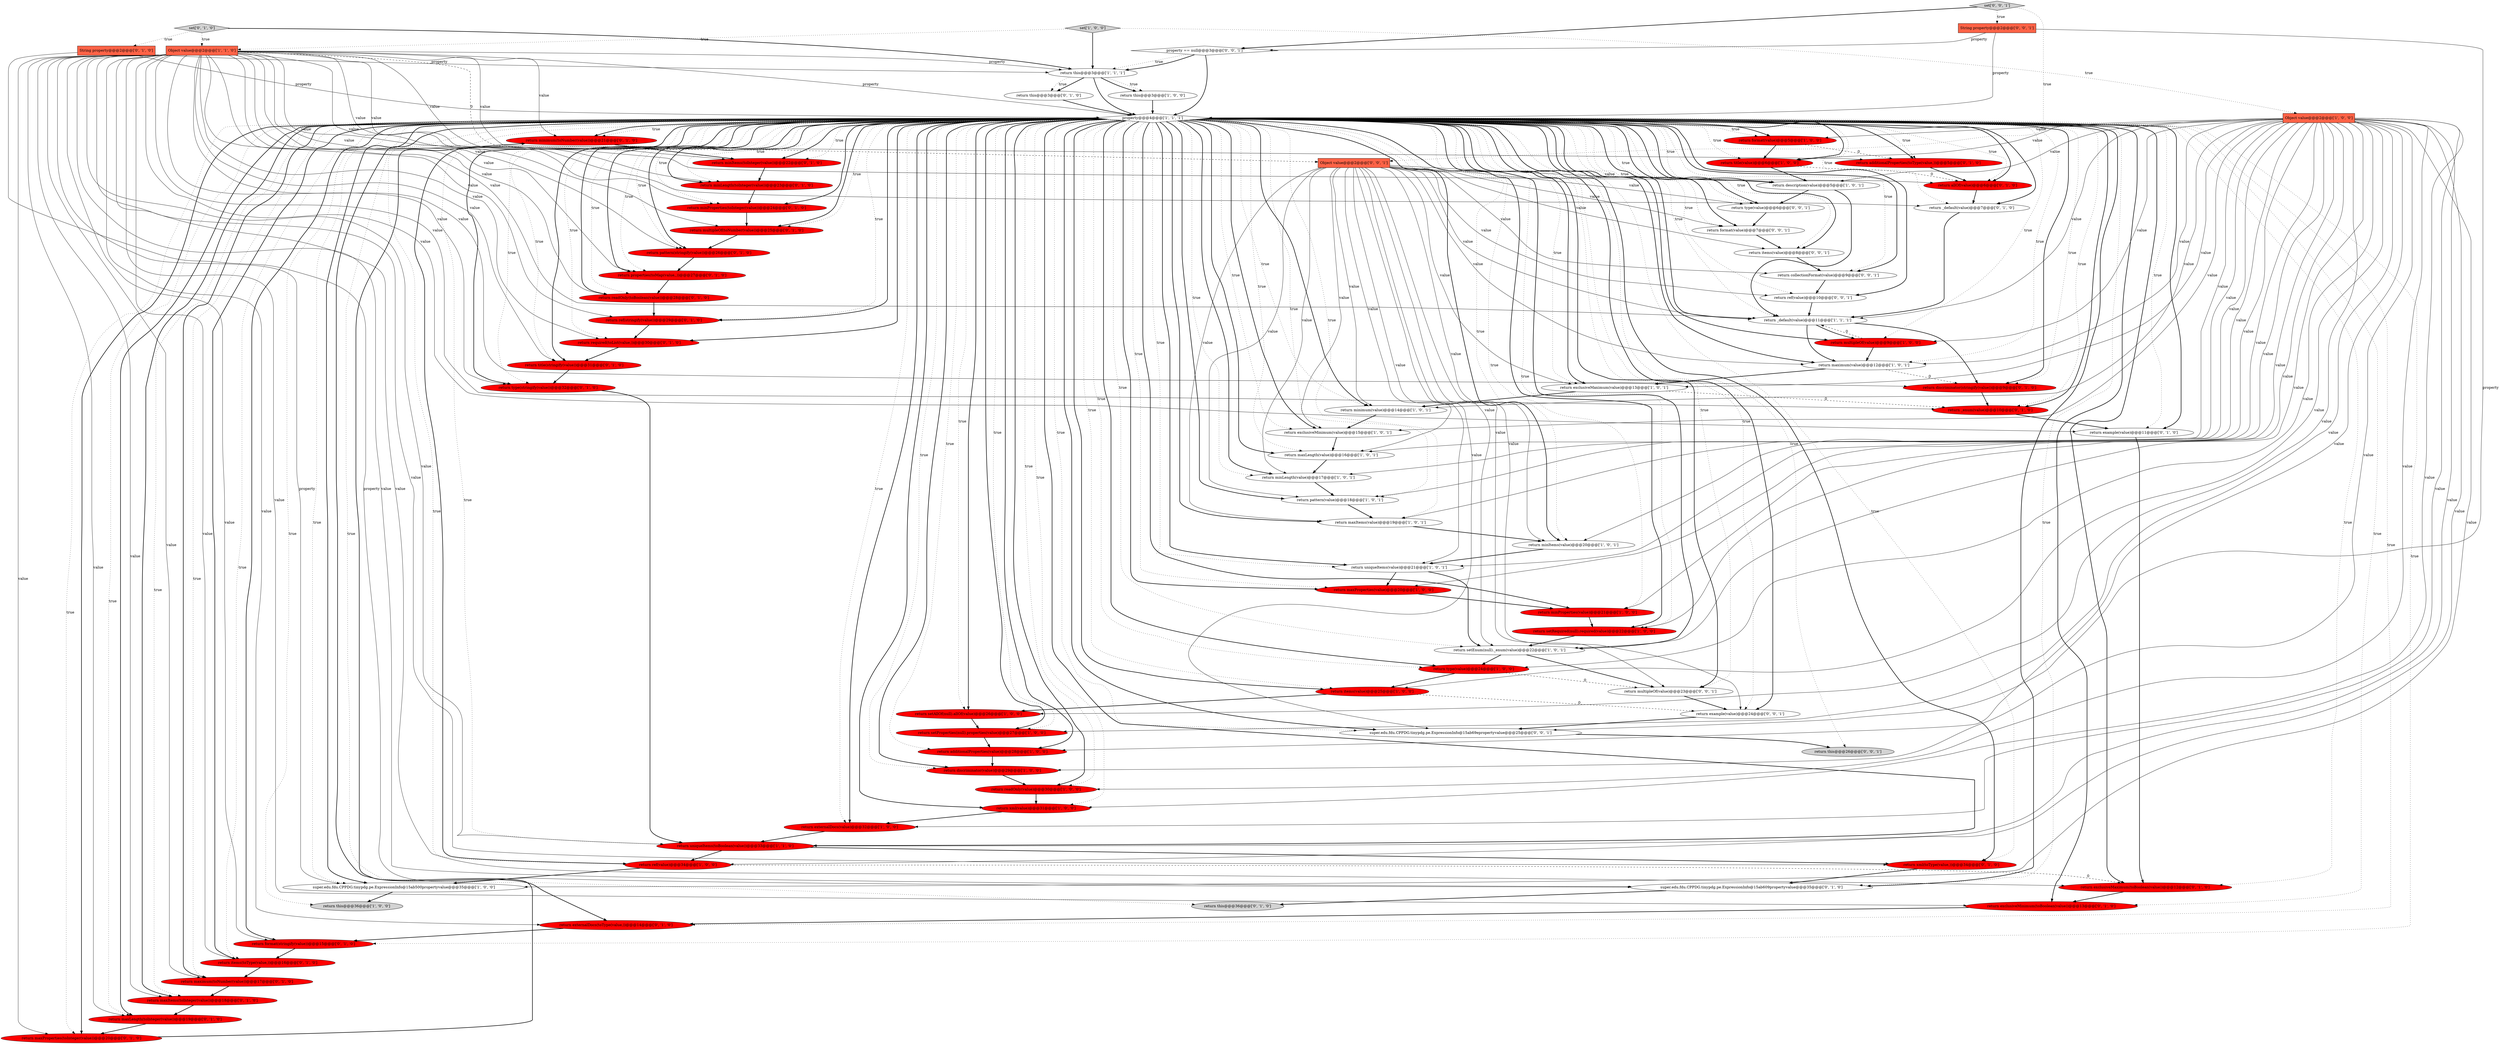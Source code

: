 digraph {
55 [style = filled, label = "return minimum(toNumber(value))@@@21@@@['0', '1', '0']", fillcolor = red, shape = ellipse image = "AAA1AAABBB2BBB"];
7 [style = filled, label = "return discriminator(value)@@@29@@@['1', '0', '0']", fillcolor = red, shape = ellipse image = "AAA1AAABBB1BBB"];
50 [style = filled, label = "return allOf(value)@@@6@@@['0', '1', '0']", fillcolor = red, shape = ellipse image = "AAA1AAABBB2BBB"];
66 [style = filled, label = "return example(value)@@@11@@@['0', '1', '0']", fillcolor = white, shape = ellipse image = "AAA0AAABBB2BBB"];
80 [style = filled, label = "set['0', '0', '1']", fillcolor = lightgray, shape = diamond image = "AAA0AAABBB3BBB"];
79 [style = filled, label = "property == null@@@3@@@['0', '0', '1']", fillcolor = white, shape = diamond image = "AAA0AAABBB3BBB"];
43 [style = filled, label = "return maxLength(toInteger(value))@@@19@@@['0', '1', '0']", fillcolor = red, shape = ellipse image = "AAA1AAABBB2BBB"];
81 [style = filled, label = "super.edu.fdu.CPPDG.tinypdg.pe.ExpressionInfo@15ab69epropertyvalue@@@25@@@['0', '0', '1']", fillcolor = white, shape = ellipse image = "AAA0AAABBB3BBB"];
78 [style = filled, label = "return ref(value)@@@10@@@['0', '0', '1']", fillcolor = white, shape = ellipse image = "AAA0AAABBB3BBB"];
75 [style = filled, label = "return format(value)@@@7@@@['0', '0', '1']", fillcolor = white, shape = ellipse image = "AAA0AAABBB3BBB"];
19 [style = filled, label = "return readOnly(value)@@@30@@@['1', '0', '0']", fillcolor = red, shape = ellipse image = "AAA1AAABBB1BBB"];
45 [style = filled, label = "return required(toList(value,))@@@30@@@['0', '1', '0']", fillcolor = red, shape = ellipse image = "AAA1AAABBB2BBB"];
5 [style = filled, label = "property@@@4@@@['1', '1', '1']", fillcolor = white, shape = diamond image = "AAA0AAABBB1BBB"];
54 [style = filled, label = "return xml(toType(value,))@@@34@@@['0', '1', '0']", fillcolor = red, shape = ellipse image = "AAA1AAABBB2BBB"];
58 [style = filled, label = "super.edu.fdu.CPPDG.tinypdg.pe.ExpressionInfo@15ab609propertyvalue@@@35@@@['0', '1', '0']", fillcolor = white, shape = ellipse image = "AAA0AAABBB2BBB"];
61 [style = filled, label = "return multipleOf(toNumber(value))@@@25@@@['0', '1', '0']", fillcolor = red, shape = ellipse image = "AAA1AAABBB2BBB"];
63 [style = filled, label = "return type(stringify(value))@@@32@@@['0', '1', '0']", fillcolor = red, shape = ellipse image = "AAA1AAABBB2BBB"];
70 [style = filled, label = "return minProperties(toInteger(value))@@@24@@@['0', '1', '0']", fillcolor = red, shape = ellipse image = "AAA1AAABBB2BBB"];
32 [style = filled, label = "return multipleOf(value)@@@9@@@['1', '0', '0']", fillcolor = red, shape = ellipse image = "AAA1AAABBB1BBB"];
64 [style = filled, label = "return maxItems(toInteger(value))@@@18@@@['0', '1', '0']", fillcolor = red, shape = ellipse image = "AAA1AAABBB2BBB"];
77 [style = filled, label = "return example(value)@@@24@@@['0', '0', '1']", fillcolor = white, shape = ellipse image = "AAA0AAABBB3BBB"];
83 [style = filled, label = "return this@@@26@@@['0', '0', '1']", fillcolor = lightgray, shape = ellipse image = "AAA0AAABBB3BBB"];
4 [style = filled, label = "Object value@@@2@@@['1', '0', '0']", fillcolor = tomato, shape = box image = "AAA0AAABBB1BBB"];
33 [style = filled, label = "return this@@@3@@@['1', '1', '1']", fillcolor = white, shape = ellipse image = "AAA0AAABBB1BBB"];
40 [style = filled, label = "return maximum(toNumber(value))@@@17@@@['0', '1', '0']", fillcolor = red, shape = ellipse image = "AAA1AAABBB2BBB"];
31 [style = filled, label = "return items(value)@@@25@@@['1', '0', '0']", fillcolor = red, shape = ellipse image = "AAA1AAABBB1BBB"];
12 [style = filled, label = "super.edu.fdu.CPPDG.tinypdg.pe.ExpressionInfo@15ab500propertyvalue@@@35@@@['1', '0', '0']", fillcolor = white, shape = ellipse image = "AAA0AAABBB1BBB"];
14 [style = filled, label = "return minLength(value)@@@17@@@['1', '0', '1']", fillcolor = white, shape = ellipse image = "AAA0AAABBB1BBB"];
49 [style = filled, label = "return readOnly(toBoolean(value))@@@28@@@['0', '1', '0']", fillcolor = red, shape = ellipse image = "AAA1AAABBB2BBB"];
76 [style = filled, label = "return multipleOf(value)@@@23@@@['0', '0', '1']", fillcolor = white, shape = ellipse image = "AAA0AAABBB3BBB"];
26 [style = filled, label = "return maximum(value)@@@12@@@['1', '0', '1']", fillcolor = white, shape = ellipse image = "AAA0AAABBB1BBB"];
36 [style = filled, label = "return _default(value)@@@11@@@['1', '1', '1']", fillcolor = white, shape = ellipse image = "AAA0AAABBB1BBB"];
10 [style = filled, label = "return additionalProperties(value)@@@28@@@['1', '0', '0']", fillcolor = red, shape = ellipse image = "AAA1AAABBB1BBB"];
18 [style = filled, label = "return maxItems(value)@@@19@@@['1', '0', '1']", fillcolor = white, shape = ellipse image = "AAA0AAABBB1BBB"];
16 [style = filled, label = "return format(value)@@@5@@@['1', '0', '0']", fillcolor = red, shape = ellipse image = "AAA1AAABBB1BBB"];
25 [style = filled, label = "return maxLength(value)@@@16@@@['1', '0', '1']", fillcolor = white, shape = ellipse image = "AAA0AAABBB1BBB"];
28 [style = filled, label = "return setEnum(null)._enum(value)@@@22@@@['1', '0', '1']", fillcolor = white, shape = ellipse image = "AAA0AAABBB1BBB"];
29 [style = filled, label = "return exclusiveMaximum(value)@@@13@@@['1', '0', '1']", fillcolor = white, shape = ellipse image = "AAA0AAABBB1BBB"];
71 [style = filled, label = "String property@@@2@@@['0', '0', '1']", fillcolor = tomato, shape = box image = "AAA0AAABBB3BBB"];
3 [style = filled, label = "return minProperties(value)@@@21@@@['1', '0', '0']", fillcolor = red, shape = ellipse image = "AAA1AAABBB1BBB"];
8 [style = filled, label = "return pattern(value)@@@18@@@['1', '0', '1']", fillcolor = white, shape = ellipse image = "AAA0AAABBB1BBB"];
48 [style = filled, label = "return maxProperties(toInteger(value))@@@20@@@['0', '1', '0']", fillcolor = red, shape = ellipse image = "AAA1AAABBB2BBB"];
82 [style = filled, label = "Object value@@@2@@@['0', '0', '1']", fillcolor = tomato, shape = box image = "AAA0AAABBB3BBB"];
52 [style = filled, label = "String property@@@2@@@['0', '1', '0']", fillcolor = tomato, shape = box image = "AAA0AAABBB2BBB"];
56 [style = filled, label = "return additionalProperties(toType(value,))@@@5@@@['0', '1', '0']", fillcolor = red, shape = ellipse image = "AAA1AAABBB2BBB"];
20 [style = filled, label = "return this@@@36@@@['1', '0', '0']", fillcolor = lightgray, shape = ellipse image = "AAA0AAABBB1BBB"];
67 [style = filled, label = "return externalDocs(toType(value,))@@@14@@@['0', '1', '0']", fillcolor = red, shape = ellipse image = "AAA1AAABBB2BBB"];
68 [style = filled, label = "return pattern(stringify(value))@@@26@@@['0', '1', '0']", fillcolor = red, shape = ellipse image = "AAA1AAABBB2BBB"];
46 [style = filled, label = "return title(stringify(value))@@@31@@@['0', '1', '0']", fillcolor = red, shape = ellipse image = "AAA1AAABBB2BBB"];
9 [style = filled, label = "return minItems(value)@@@20@@@['1', '0', '1']", fillcolor = white, shape = ellipse image = "AAA0AAABBB1BBB"];
53 [style = filled, label = "return items(toType(value,))@@@16@@@['0', '1', '0']", fillcolor = red, shape = ellipse image = "AAA1AAABBB2BBB"];
1 [style = filled, label = "return uniqueItems(toBoolean(value))@@@33@@@['1', '1', '0']", fillcolor = red, shape = ellipse image = "AAA1AAABBB1BBB"];
15 [style = filled, label = "return uniqueItems(value)@@@21@@@['1', '0', '1']", fillcolor = white, shape = ellipse image = "AAA0AAABBB1BBB"];
24 [style = filled, label = "return exclusiveMinimum(value)@@@15@@@['1', '0', '1']", fillcolor = white, shape = ellipse image = "AAA0AAABBB1BBB"];
30 [style = filled, label = "set['1', '0', '0']", fillcolor = lightgray, shape = diamond image = "AAA0AAABBB1BBB"];
51 [style = filled, label = "return ref(stringify(value))@@@29@@@['0', '1', '0']", fillcolor = red, shape = ellipse image = "AAA1AAABBB2BBB"];
6 [style = filled, label = "return setAllOf(null).allOf(value)@@@26@@@['1', '0', '0']", fillcolor = red, shape = ellipse image = "AAA1AAABBB1BBB"];
34 [style = filled, label = "return maxProperties(value)@@@20@@@['1', '0', '0']", fillcolor = red, shape = ellipse image = "AAA1AAABBB1BBB"];
41 [style = filled, label = "set['0', '1', '0']", fillcolor = lightgray, shape = diamond image = "AAA0AAABBB2BBB"];
2 [style = filled, label = "return this@@@3@@@['1', '0', '0']", fillcolor = white, shape = ellipse image = "AAA0AAABBB1BBB"];
17 [style = filled, label = "return type(value)@@@24@@@['1', '0', '0']", fillcolor = red, shape = ellipse image = "AAA1AAABBB1BBB"];
22 [style = filled, label = "return title(value)@@@6@@@['1', '0', '0']", fillcolor = red, shape = ellipse image = "AAA1AAABBB1BBB"];
27 [style = filled, label = "return setRequired(null).required(value)@@@22@@@['1', '0', '0']", fillcolor = red, shape = ellipse image = "AAA1AAABBB1BBB"];
47 [style = filled, label = "return discriminator(stringify(value))@@@9@@@['0', '1', '0']", fillcolor = red, shape = ellipse image = "AAA1AAABBB2BBB"];
42 [style = filled, label = "return this@@@3@@@['0', '1', '0']", fillcolor = white, shape = ellipse image = "AAA0AAABBB2BBB"];
38 [style = filled, label = "return _default(value)@@@7@@@['0', '1', '0']", fillcolor = white, shape = ellipse image = "AAA0AAABBB2BBB"];
60 [style = filled, label = "return minLength(toInteger(value))@@@23@@@['0', '1', '0']", fillcolor = red, shape = ellipse image = "AAA1AAABBB2BBB"];
74 [style = filled, label = "return collectionFormat(value)@@@9@@@['0', '0', '1']", fillcolor = white, shape = ellipse image = "AAA0AAABBB3BBB"];
57 [style = filled, label = "return _enum(value)@@@10@@@['0', '1', '0']", fillcolor = red, shape = ellipse image = "AAA1AAABBB2BBB"];
39 [style = filled, label = "return exclusiveMaximum(toBoolean(value))@@@12@@@['0', '1', '0']", fillcolor = red, shape = ellipse image = "AAA1AAABBB2BBB"];
62 [style = filled, label = "return properties(toMap(value,,))@@@27@@@['0', '1', '0']", fillcolor = red, shape = ellipse image = "AAA1AAABBB2BBB"];
73 [style = filled, label = "return items(value)@@@8@@@['0', '0', '1']", fillcolor = white, shape = ellipse image = "AAA0AAABBB3BBB"];
23 [style = filled, label = "return setProperties(null).properties(value)@@@27@@@['1', '0', '0']", fillcolor = red, shape = ellipse image = "AAA1AAABBB1BBB"];
72 [style = filled, label = "return type(value)@@@6@@@['0', '0', '1']", fillcolor = white, shape = ellipse image = "AAA0AAABBB3BBB"];
59 [style = filled, label = "return minItems(toInteger(value))@@@22@@@['0', '1', '0']", fillcolor = red, shape = ellipse image = "AAA1AAABBB2BBB"];
69 [style = filled, label = "return format(stringify(value))@@@15@@@['0', '1', '0']", fillcolor = red, shape = ellipse image = "AAA1AAABBB2BBB"];
44 [style = filled, label = "return exclusiveMinimum(toBoolean(value))@@@13@@@['0', '1', '0']", fillcolor = red, shape = ellipse image = "AAA1AAABBB2BBB"];
11 [style = filled, label = "return description(value)@@@5@@@['1', '0', '1']", fillcolor = white, shape = ellipse image = "AAA0AAABBB1BBB"];
0 [style = filled, label = "return minimum(value)@@@14@@@['1', '0', '1']", fillcolor = white, shape = ellipse image = "AAA0AAABBB1BBB"];
65 [style = filled, label = "return this@@@36@@@['0', '1', '0']", fillcolor = lightgray, shape = ellipse image = "AAA0AAABBB2BBB"];
35 [style = filled, label = "return ref(value)@@@34@@@['1', '0', '0']", fillcolor = red, shape = ellipse image = "AAA1AAABBB1BBB"];
13 [style = filled, label = "return externalDocs(value)@@@32@@@['1', '0', '0']", fillcolor = red, shape = ellipse image = "AAA1AAABBB1BBB"];
37 [style = filled, label = "return xml(value)@@@31@@@['1', '0', '0']", fillcolor = red, shape = ellipse image = "AAA1AAABBB1BBB"];
21 [style = filled, label = "Object value@@@2@@@['1', '1', '0']", fillcolor = tomato, shape = box image = "AAA0AAABBB1BBB"];
21->69 [style = solid, label="value"];
5->3 [style = bold, label=""];
78->36 [style = bold, label=""];
5->55 [style = bold, label=""];
5->76 [style = bold, label=""];
80->71 [style = dotted, label="true"];
5->63 [style = bold, label=""];
80->82 [style = dotted, label="true"];
5->18 [style = dotted, label="true"];
5->9 [style = bold, label=""];
81->83 [style = bold, label=""];
4->8 [style = solid, label="value"];
5->32 [style = dotted, label="true"];
5->19 [style = dotted, label="true"];
79->33 [style = dotted, label="true"];
5->23 [style = dotted, label="true"];
5->1 [style = dotted, label="true"];
27->28 [style = bold, label=""];
5->68 [style = bold, label=""];
29->0 [style = bold, label=""];
73->74 [style = bold, label=""];
4->37 [style = solid, label="value"];
21->36 [style = solid, label="value"];
5->57 [style = dotted, label="true"];
21->66 [style = solid, label="value"];
5->15 [style = bold, label=""];
49->51 [style = bold, label=""];
5->45 [style = bold, label=""];
25->14 [style = bold, label=""];
5->12 [style = dotted, label="true"];
5->83 [style = dotted, label="true"];
5->28 [style = bold, label=""];
5->66 [style = dotted, label="true"];
5->38 [style = bold, label=""];
11->36 [style = bold, label=""];
5->48 [style = dotted, label="true"];
17->76 [style = dashed, label="0"];
13->1 [style = bold, label=""];
3->27 [style = bold, label=""];
82->76 [style = solid, label="value"];
21->68 [style = solid, label="value"];
5->34 [style = bold, label=""];
67->69 [style = bold, label=""];
5->24 [style = dotted, label="true"];
5->13 [style = dotted, label="true"];
5->43 [style = dotted, label="true"];
5->38 [style = dotted, label="true"];
5->11 [style = dotted, label="true"];
5->49 [style = bold, label=""];
4->24 [style = solid, label="value"];
31->6 [style = bold, label=""];
61->68 [style = bold, label=""];
32->36 [style = dashed, label="0"];
21->43 [style = solid, label="value"];
21->67 [style = solid, label="value"];
4->27 [style = solid, label="value"];
5->22 [style = dotted, label="true"];
5->0 [style = bold, label=""];
33->42 [style = bold, label=""];
5->74 [style = dotted, label="true"];
0->24 [style = bold, label=""];
33->2 [style = dotted, label="true"];
62->49 [style = bold, label=""];
4->7 [style = solid, label="value"];
21->62 [style = solid, label="value"];
82->0 [style = solid, label="value"];
5->9 [style = dotted, label="true"];
4->0 [style = solid, label="value"];
5->29 [style = dotted, label="true"];
21->39 [style = solid, label="value"];
4->11 [style = solid, label="value"];
21->55 [style = solid, label="value"];
5->36 [style = bold, label=""];
82->9 [style = solid, label="value"];
82->11 [style = solid, label="value"];
64->43 [style = bold, label=""];
5->44 [style = dotted, label="true"];
5->37 [style = bold, label=""];
35->12 [style = bold, label=""];
41->21 [style = dotted, label="true"];
21->48 [style = solid, label="value"];
21->5 [style = solid, label="property"];
82->29 [style = solid, label="value"];
82->73 [style = solid, label="value"];
5->29 [style = bold, label=""];
5->10 [style = bold, label=""];
21->60 [style = solid, label="value"];
71->81 [style = solid, label="property"];
59->60 [style = bold, label=""];
15->34 [style = bold, label=""];
5->23 [style = bold, label=""];
55->59 [style = bold, label=""];
5->39 [style = bold, label=""];
21->33 [style = solid, label="property"];
63->1 [style = bold, label=""];
74->78 [style = bold, label=""];
8->18 [style = bold, label=""];
60->70 [style = bold, label=""];
5->73 [style = dotted, label="true"];
21->38 [style = solid, label="value"];
5->49 [style = dotted, label="true"];
21->70 [style = solid, label="value"];
5->6 [style = dotted, label="true"];
26->47 [style = dashed, label="0"];
1->35 [style = bold, label=""];
82->8 [style = solid, label="value"];
5->74 [style = bold, label=""];
21->44 [style = solid, label="value"];
21->40 [style = solid, label="value"];
5->3 [style = dotted, label="true"];
5->17 [style = bold, label=""];
4->15 [style = solid, label="value"];
21->12 [style = solid, label="property"];
4->12 [style = solid, label="value"];
82->18 [style = solid, label="value"];
4->36 [style = solid, label="value"];
82->81 [style = solid, label="value"];
5->25 [style = bold, label=""];
32->26 [style = bold, label=""];
10->7 [style = bold, label=""];
19->37 [style = bold, label=""];
54->58 [style = bold, label=""];
5->62 [style = bold, label=""];
5->73 [style = bold, label=""];
82->78 [style = solid, label="value"];
5->57 [style = bold, label=""];
5->36 [style = dotted, label="true"];
47->57 [style = bold, label=""];
5->1 [style = bold, label=""];
46->63 [style = bold, label=""];
80->79 [style = bold, label=""];
82->77 [style = solid, label="value"];
21->51 [style = solid, label="value"];
5->59 [style = dotted, label="true"];
5->34 [style = dotted, label="true"];
5->6 [style = bold, label=""];
82->28 [style = solid, label="value"];
77->81 [style = bold, label=""];
82->14 [style = solid, label="value"];
5->25 [style = dotted, label="true"];
5->7 [style = dotted, label="true"];
21->82 [style = dashed, label="0"];
56->50 [style = bold, label=""];
5->61 [style = bold, label=""];
48->55 [style = bold, label=""];
18->9 [style = bold, label=""];
5->53 [style = bold, label=""];
4->23 [style = solid, label="value"];
23->10 [style = bold, label=""];
5->72 [style = bold, label=""];
5->26 [style = dotted, label="true"];
5->7 [style = bold, label=""];
52->5 [style = solid, label="property"];
21->64 [style = solid, label="value"];
5->11 [style = bold, label=""];
14->8 [style = bold, label=""];
4->16 [style = solid, label="value"];
45->46 [style = bold, label=""];
5->8 [style = dotted, label="true"];
82->75 [style = solid, label="value"];
37->13 [style = bold, label=""];
76->77 [style = bold, label=""];
21->47 [style = solid, label="value"];
5->22 [style = bold, label=""];
82->25 [style = solid, label="value"];
22->11 [style = bold, label=""];
82->72 [style = solid, label="value"];
21->54 [style = solid, label="value"];
5->75 [style = dotted, label="true"];
21->56 [style = solid, label="value"];
70->61 [style = bold, label=""];
21->53 [style = solid, label="value"];
82->24 [style = solid, label="value"];
5->67 [style = dotted, label="true"];
30->33 [style = bold, label=""];
5->59 [style = bold, label=""];
5->69 [style = dotted, label="true"];
5->78 [style = bold, label=""];
72->75 [style = bold, label=""];
5->10 [style = dotted, label="true"];
6->23 [style = bold, label=""];
57->66 [style = bold, label=""];
5->31 [style = dotted, label="true"];
66->39 [style = bold, label=""];
21->61 [style = solid, label="value"];
5->26 [style = bold, label=""];
12->20 [style = bold, label=""];
53->40 [style = bold, label=""];
4->31 [style = solid, label="value"];
4->28 [style = solid, label="value"];
21->45 [style = solid, label="value"];
30->4 [style = dotted, label="true"];
5->18 [style = bold, label=""];
5->0 [style = dotted, label="true"];
44->67 [style = bold, label=""];
21->46 [style = solid, label="value"];
33->5 [style = bold, label=""];
5->15 [style = dotted, label="true"];
4->18 [style = solid, label="value"];
5->61 [style = dotted, label="true"];
4->25 [style = solid, label="value"];
21->57 [style = solid, label="value"];
4->34 [style = solid, label="value"];
5->16 [style = bold, label=""];
5->32 [style = bold, label=""];
5->19 [style = bold, label=""];
35->39 [style = dashed, label="0"];
4->14 [style = solid, label="value"];
5->35 [style = dotted, label="true"];
52->58 [style = solid, label="property"];
5->67 [style = bold, label=""];
5->63 [style = dotted, label="true"];
21->63 [style = solid, label="value"];
5->53 [style = dotted, label="true"];
5->44 [style = bold, label=""];
51->45 [style = bold, label=""];
79->33 [style = bold, label=""];
24->25 [style = bold, label=""];
5->45 [style = dotted, label="true"];
5->24 [style = bold, label=""];
5->13 [style = bold, label=""];
15->28 [style = bold, label=""];
69->53 [style = bold, label=""];
1->54 [style = bold, label=""];
71->5 [style = solid, label="property"];
5->16 [style = dotted, label="true"];
5->27 [style = dotted, label="true"];
5->46 [style = dotted, label="true"];
4->9 [style = solid, label="value"];
5->39 [style = dotted, label="true"];
28->17 [style = bold, label=""];
75->73 [style = bold, label=""];
5->58 [style = bold, label=""];
41->33 [style = bold, label=""];
4->35 [style = solid, label="value"];
5->50 [style = dotted, label="true"];
21->1 [style = solid, label="value"];
41->52 [style = dotted, label="true"];
5->40 [style = bold, label=""];
4->1 [style = solid, label="value"];
5->28 [style = dotted, label="true"];
5->72 [style = dotted, label="true"];
4->3 [style = solid, label="value"];
5->62 [style = dotted, label="true"];
33->2 [style = bold, label=""];
5->35 [style = bold, label=""];
7->19 [style = bold, label=""];
58->65 [style = bold, label=""];
2->5 [style = bold, label=""];
5->76 [style = dotted, label="true"];
5->17 [style = dotted, label="true"];
5->51 [style = dotted, label="true"];
5->77 [style = dotted, label="true"];
5->81 [style = dotted, label="true"];
5->14 [style = dotted, label="true"];
5->8 [style = bold, label=""];
5->54 [style = bold, label=""];
29->57 [style = dashed, label="0"];
36->47 [style = bold, label=""];
5->70 [style = bold, label=""];
5->75 [style = bold, label=""];
5->51 [style = bold, label=""];
4->19 [style = solid, label="value"];
5->40 [style = dotted, label="true"];
39->44 [style = bold, label=""];
11->72 [style = bold, label=""];
28->76 [style = bold, label=""];
5->56 [style = bold, label=""];
5->60 [style = bold, label=""];
5->56 [style = dotted, label="true"];
5->58 [style = dotted, label="true"];
26->29 [style = bold, label=""];
17->31 [style = bold, label=""];
82->36 [style = solid, label="value"];
5->64 [style = dotted, label="true"];
4->6 [style = solid, label="value"];
82->26 [style = solid, label="value"];
43->48 [style = bold, label=""];
68->62 [style = bold, label=""];
5->77 [style = bold, label=""];
40->64 [style = bold, label=""];
4->10 [style = solid, label="value"];
5->78 [style = dotted, label="true"];
36->32 [style = bold, label=""];
38->36 [style = bold, label=""];
5->66 [style = bold, label=""];
36->26 [style = bold, label=""];
5->14 [style = bold, label=""];
16->22 [style = bold, label=""];
5->70 [style = dotted, label="true"];
30->21 [style = dotted, label="true"];
22->50 [style = dashed, label="0"];
52->33 [style = solid, label="property"];
71->79 [style = solid, label="property"];
21->59 [style = solid, label="value"];
4->32 [style = solid, label="value"];
5->43 [style = bold, label=""];
5->47 [style = bold, label=""];
4->22 [style = solid, label="value"];
82->74 [style = solid, label="value"];
5->60 [style = dotted, label="true"];
79->5 [style = bold, label=""];
16->56 [style = dashed, label="0"];
33->42 [style = dotted, label="true"];
5->47 [style = dotted, label="true"];
5->31 [style = bold, label=""];
5->12 [style = bold, label=""];
34->3 [style = bold, label=""];
50->38 [style = bold, label=""];
5->68 [style = dotted, label="true"];
9->15 [style = bold, label=""];
5->69 [style = bold, label=""];
4->26 [style = solid, label="value"];
4->17 [style = solid, label="value"];
5->48 [style = bold, label=""];
21->58 [style = solid, label="value"];
4->29 [style = solid, label="value"];
82->15 [style = solid, label="value"];
5->20 [style = dotted, label="true"];
5->54 [style = dotted, label="true"];
5->27 [style = bold, label=""];
42->5 [style = bold, label=""];
21->50 [style = solid, label="value"];
5->55 [style = dotted, label="true"];
4->13 [style = solid, label="value"];
5->50 [style = bold, label=""];
5->81 [style = bold, label=""];
5->65 [style = dotted, label="true"];
5->46 [style = bold, label=""];
31->77 [style = dashed, label="0"];
5->37 [style = dotted, label="true"];
5->64 [style = bold, label=""];
21->49 [style = solid, label="value"];
}
